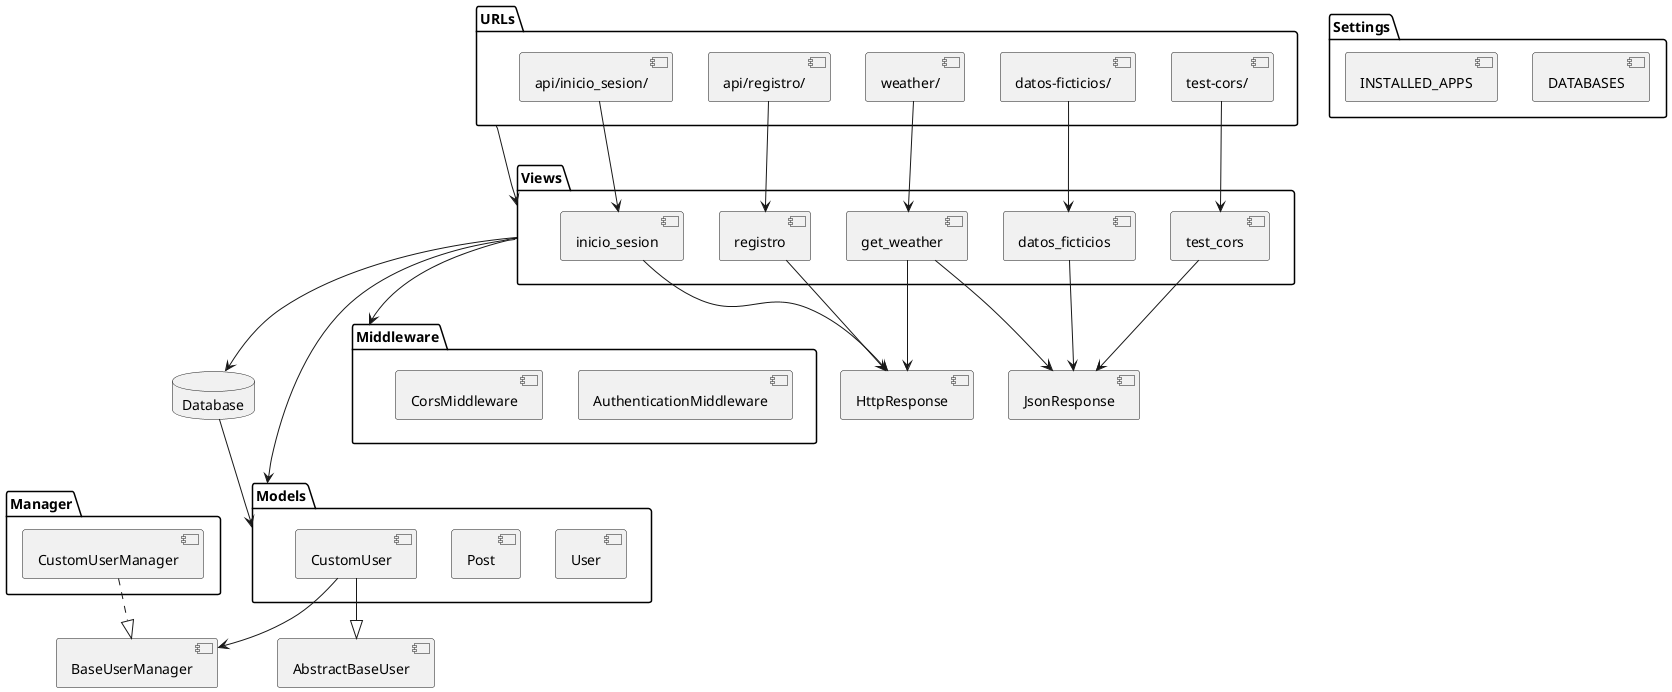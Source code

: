 @startuml
package "Models" {
    [User]
    [Post]
    [CustomUser]
}

package "Manager" {
    [CustomUserManager]
}

package "Views" {
    [get_weather]
    [datos_ficticios]
    [test_cors]
    [inicio_sesion]
    [registro]
}

package "URLs" {
    [weather/] --> [get_weather]
    [test-cors/] --> [test_cors]
    [datos-ficticios/] --> [datos_ficticios]
    [api/registro/] --> [registro]
    [api/inicio_sesion/] --> [inicio_sesion]
}

package "Middleware" {
    [AuthenticationMiddleware]
    [CorsMiddleware]
}

database "Database" {
    [User]
    [Post]
    [CustomUser]
}

package "Settings" {
    [DATABASES]
    [INSTALLED_APPS]
}

[CustomUser] --|> [AbstractBaseUser]
[CustomUser] --> [BaseUserManager]
[CustomUserManager] ..|> [BaseUserManager]

[get_weather] --> [HttpResponse]
[get_weather] --> [JsonResponse]
[datos_ficticios] --> [JsonResponse]
[test_cors] --> [JsonResponse]
[inicio_sesion] --> [HttpResponse]
[registro] --> [HttpResponse]

[URLs] --> [Views]
[Views] --> [Models]
[Views] --> [Middleware]
[Views] --> [Database]
[Database] --> [Models]
@enduml